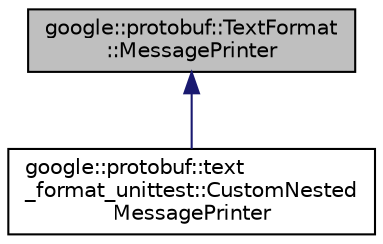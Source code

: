 digraph "google::protobuf::TextFormat::MessagePrinter"
{
 // LATEX_PDF_SIZE
  edge [fontname="Helvetica",fontsize="10",labelfontname="Helvetica",labelfontsize="10"];
  node [fontname="Helvetica",fontsize="10",shape=record];
  Node1 [label="google::protobuf::TextFormat\l::MessagePrinter",height=0.2,width=0.4,color="black", fillcolor="grey75", style="filled", fontcolor="black",tooltip=" "];
  Node1 -> Node2 [dir="back",color="midnightblue",fontsize="10",style="solid",fontname="Helvetica"];
  Node2 [label="google::protobuf::text\l_format_unittest::CustomNested\lMessagePrinter",height=0.2,width=0.4,color="black", fillcolor="white", style="filled",URL="$classgoogle_1_1protobuf_1_1text__format__unittest_1_1CustomNestedMessagePrinter.html",tooltip=" "];
}
